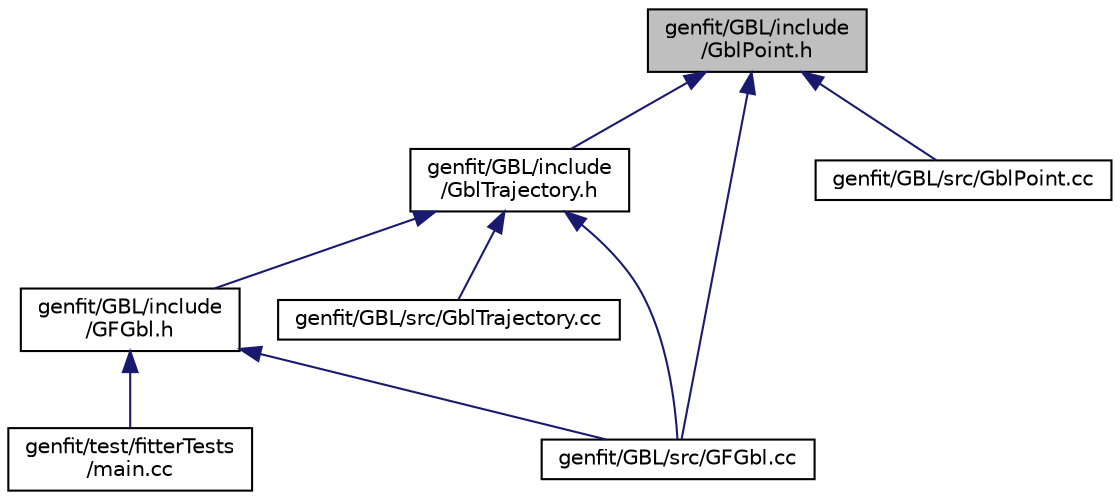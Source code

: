 digraph "genfit/GBL/include/GblPoint.h"
{
 // LATEX_PDF_SIZE
  edge [fontname="Helvetica",fontsize="10",labelfontname="Helvetica",labelfontsize="10"];
  node [fontname="Helvetica",fontsize="10",shape=record];
  Node1 [label="genfit/GBL/include\l/GblPoint.h",height=0.2,width=0.4,color="black", fillcolor="grey75", style="filled", fontcolor="black",tooltip=" "];
  Node1 -> Node2 [dir="back",color="midnightblue",fontsize="10",style="solid",fontname="Helvetica"];
  Node2 [label="genfit/GBL/include\l/GblTrajectory.h",height=0.2,width=0.4,color="black", fillcolor="white", style="filled",URL="$GblTrajectory_8h.html",tooltip=" "];
  Node2 -> Node3 [dir="back",color="midnightblue",fontsize="10",style="solid",fontname="Helvetica"];
  Node3 [label="genfit/GBL/include\l/GFGbl.h",height=0.2,width=0.4,color="black", fillcolor="white", style="filled",URL="$GFGbl_8h.html",tooltip=" "];
  Node3 -> Node4 [dir="back",color="midnightblue",fontsize="10",style="solid",fontname="Helvetica"];
  Node4 [label="genfit/GBL/src/GFGbl.cc",height=0.2,width=0.4,color="black", fillcolor="white", style="filled",URL="$GFGbl_8cc.html",tooltip=" "];
  Node3 -> Node5 [dir="back",color="midnightblue",fontsize="10",style="solid",fontname="Helvetica"];
  Node5 [label="genfit/test/fitterTests\l/main.cc",height=0.2,width=0.4,color="black", fillcolor="white", style="filled",URL="$fitterTests_2main_8cc.html",tooltip=" "];
  Node2 -> Node6 [dir="back",color="midnightblue",fontsize="10",style="solid",fontname="Helvetica"];
  Node6 [label="genfit/GBL/src/GblTrajectory.cc",height=0.2,width=0.4,color="black", fillcolor="white", style="filled",URL="$GblTrajectory_8cc.html",tooltip=" "];
  Node2 -> Node4 [dir="back",color="midnightblue",fontsize="10",style="solid",fontname="Helvetica"];
  Node1 -> Node7 [dir="back",color="midnightblue",fontsize="10",style="solid",fontname="Helvetica"];
  Node7 [label="genfit/GBL/src/GblPoint.cc",height=0.2,width=0.4,color="black", fillcolor="white", style="filled",URL="$GblPoint_8cc.html",tooltip=" "];
  Node1 -> Node4 [dir="back",color="midnightblue",fontsize="10",style="solid",fontname="Helvetica"];
}
